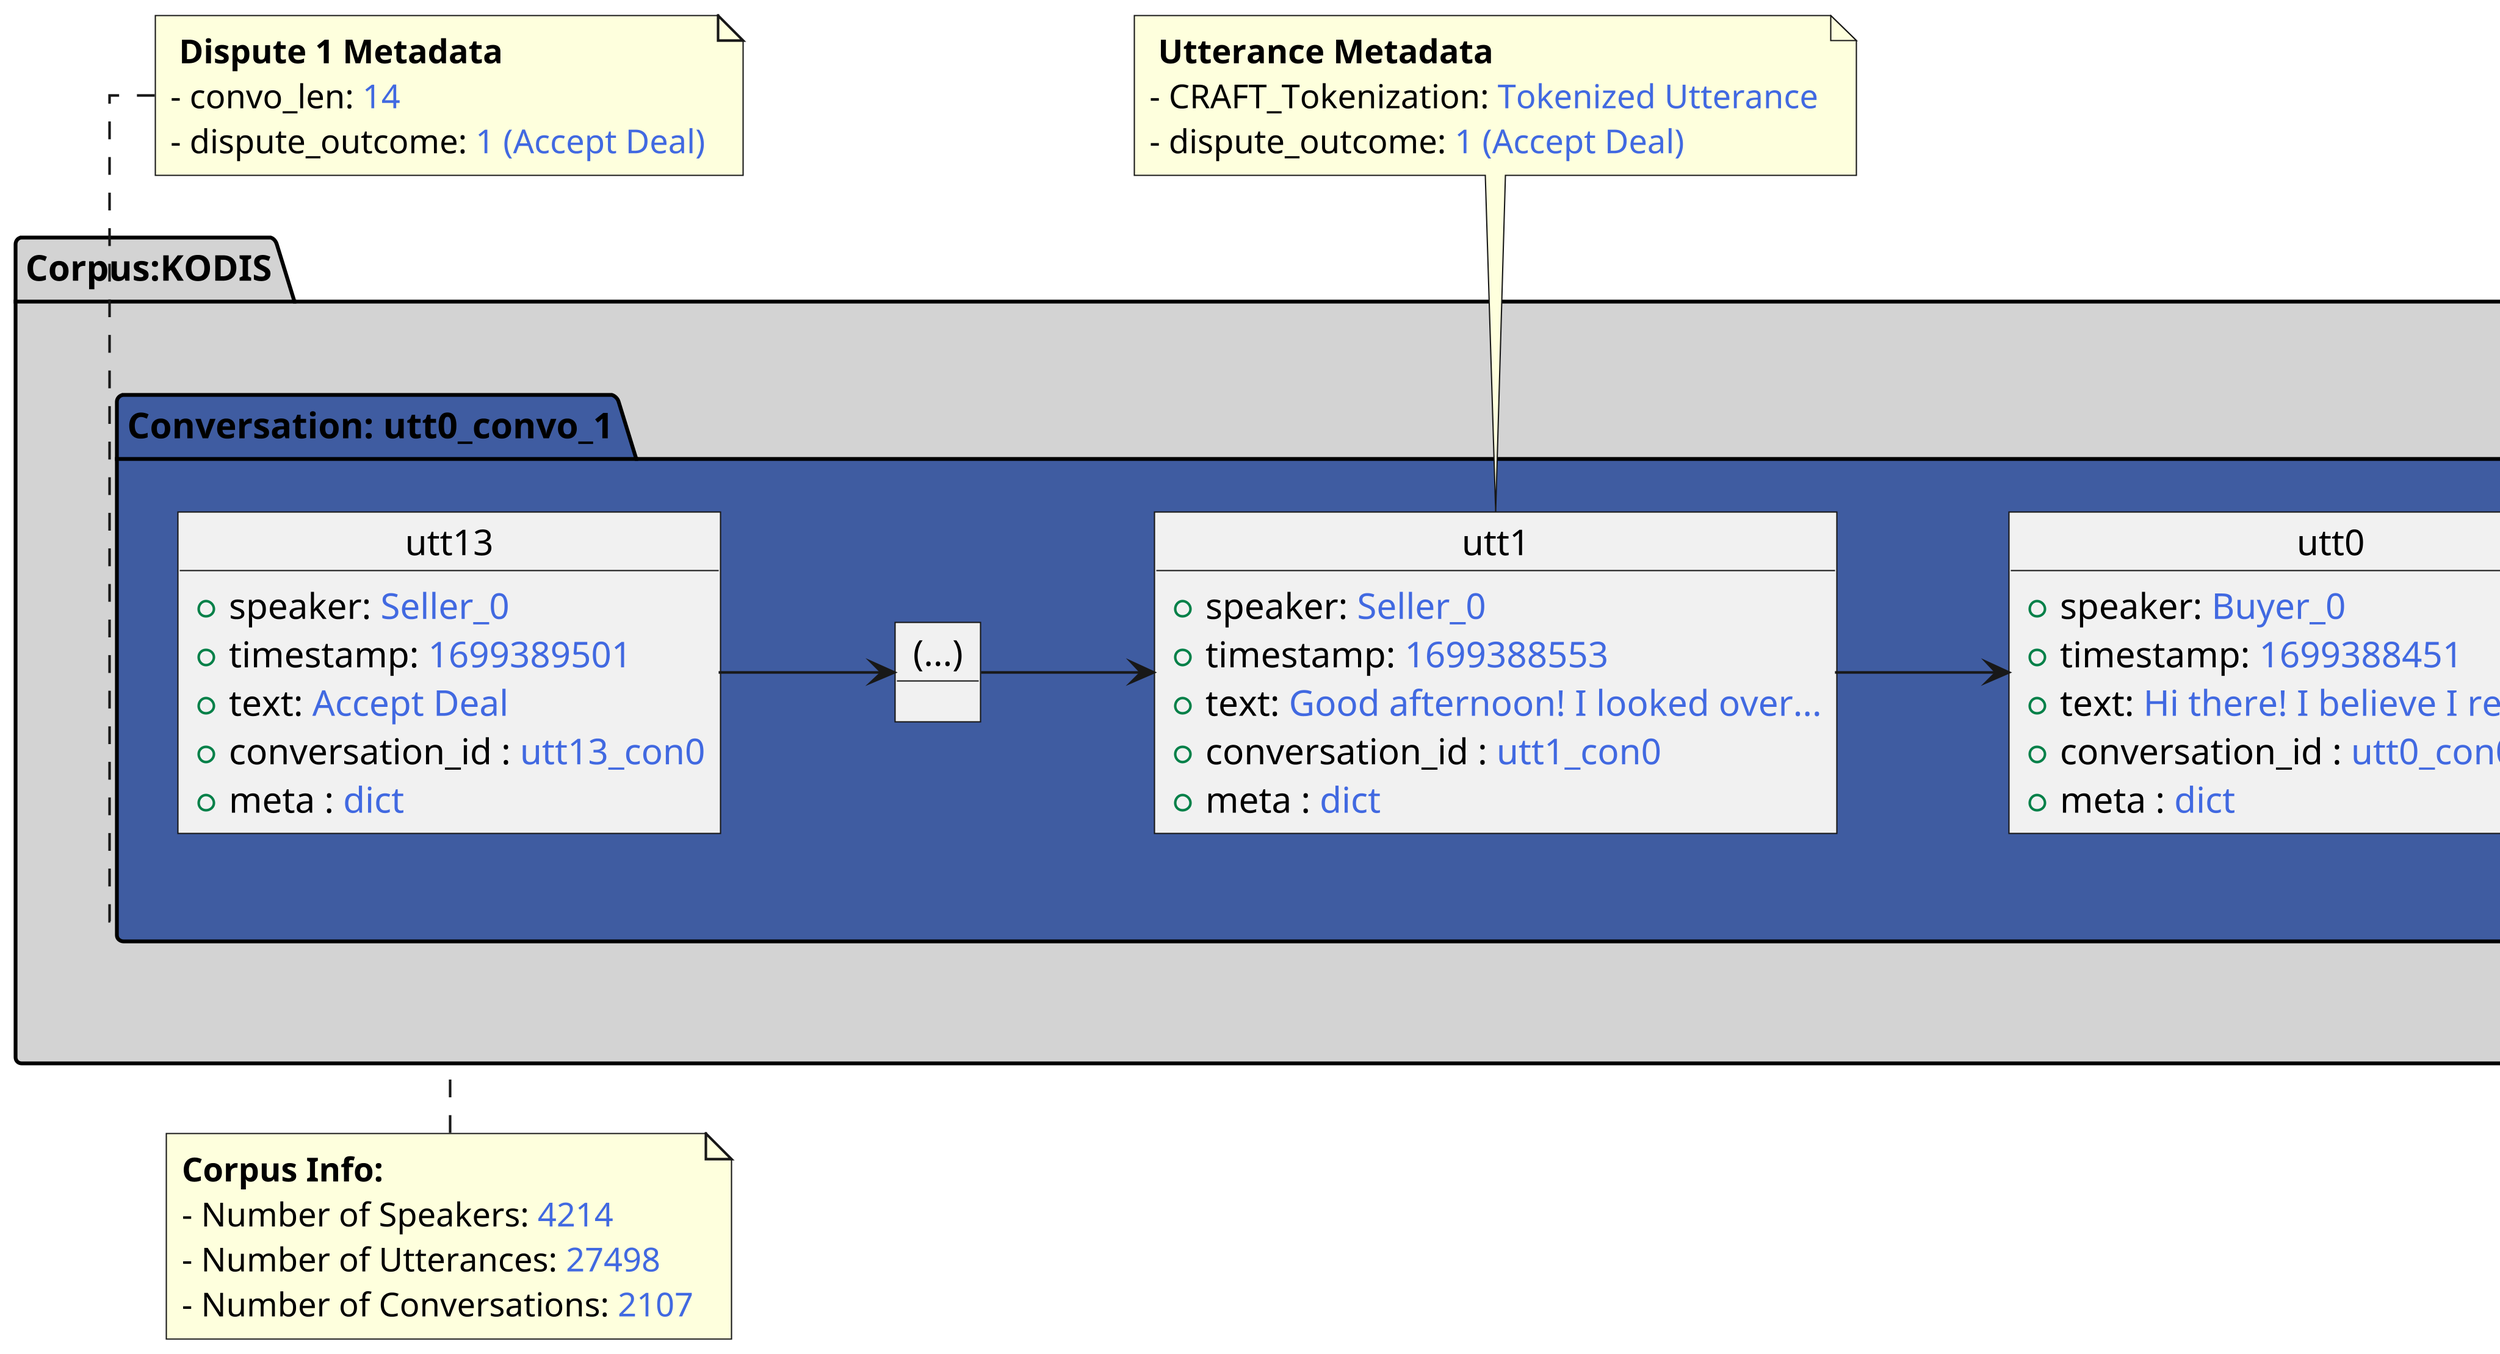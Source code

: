 @startuml
skinparam linetype ortho
skinparam dpi 400
skinparam shadowing false
left to right direction

!define COMMENT(x) <color:RoyalBlue>x</color>

' -------------------------
' Conversation + Utterances
' -------------------------
package "Corpus:KODIS"#lightgray {

    package "Conversation: utt0_convo_1" #00298cb3 {
        object utt0 {
            + speaker: COMMENT(Buyer_0)
            + timestamp: COMMENT(1699388451)
            + text: COMMENT("Hi there! I believe I received...")
            + conversation_id : COMMENT("utt0_con0")
            + meta : COMMENT(dict)
        }
        object utt1 {
            + speaker: COMMENT(Seller_0)
            + timestamp: COMMENT(1699388553)
            + text: COMMENT("Good afternoon! I looked over...")
            + conversation_id : COMMENT("utt1_con0")
            + meta : COMMENT(dict)
        }

        ' Ellipsis for skipped utterances
        object "(...)" as skipped
    

        object utt13 {
            + speaker: COMMENT(Seller_0)
            + timestamp: COMMENT(1699389501)
            + text: COMMENT("Accept Deal")
            + conversation_id : COMMENT("utt13_con0")
            + meta : COMMENT(dict)
        }
    }

}

' --------------------
' Metadata Notes
' --------------------
note top of "Corpus:KODIS"
  <b>Corpus Info:</b>
  - Number of Speakers: <color:RoyalBlue>4214</color>
  - Number of Utterances: <color:RoyalBlue>27498</color>
  - Number of Conversations: <color:RoyalBlue>2107</color>
end note


note top of "Conversation: utt0_convo_1"
 <b>Dispute 1 Metadata</b>
- convo_len: <color:RoyalBlue>14</color>
- dispute_outcome: <color:RoyalBlue>1 (Accept Deal)</color>
end note


note top of "utt1"
 <b>Utterance Metadata</b>
- CRAFT_Tokenization: <color:RoyalBlue>Tokenized Utterance</color>
- dispute_outcome: <color:RoyalBlue>1 (Accept Deal)</color>
end note

' --------------------
' Reply Links
' --------------------
utt1 --> utt0
skipped --> utt1
utt13 --> skipped

@enduml

